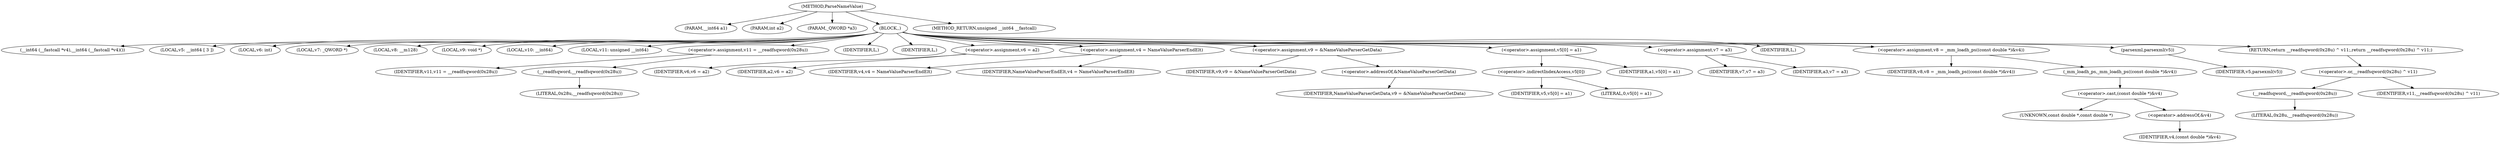 digraph ParseNameValue {  
"1000109" [label = "(METHOD,ParseNameValue)" ]
"1000110" [label = "(PARAM,__int64 a1)" ]
"1000111" [label = "(PARAM,int a2)" ]
"1000112" [label = "(PARAM,_QWORD *a3)" ]
"1000113" [label = "(BLOCK,,)" ]
"1000114" [label = "(__int64 (__fastcall *v4),__int64 (__fastcall *v4)())" ]
"1000115" [label = "(LOCAL,v5: __int64 [ 3 ])" ]
"1000116" [label = "(LOCAL,v6: int)" ]
"1000117" [label = "(LOCAL,v7: _QWORD *)" ]
"1000118" [label = "(LOCAL,v8: __m128)" ]
"1000119" [label = "(LOCAL,v9: void *)" ]
"1000120" [label = "(LOCAL,v10: __int64)" ]
"1000121" [label = "(LOCAL,v11: unsigned __int64)" ]
"1000122" [label = "(<operator>.assignment,v11 = __readfsqword(0x28u))" ]
"1000123" [label = "(IDENTIFIER,v11,v11 = __readfsqword(0x28u))" ]
"1000124" [label = "(__readfsqword,__readfsqword(0x28u))" ]
"1000125" [label = "(LITERAL,0x28u,__readfsqword(0x28u))" ]
"1000126" [label = "(IDENTIFIER,L,)" ]
"1000127" [label = "(IDENTIFIER,L,)" ]
"1000128" [label = "(<operator>.assignment,v6 = a2)" ]
"1000129" [label = "(IDENTIFIER,v6,v6 = a2)" ]
"1000130" [label = "(IDENTIFIER,a2,v6 = a2)" ]
"1000131" [label = "(<operator>.assignment,v4 = NameValueParserEndElt)" ]
"1000132" [label = "(IDENTIFIER,v4,v4 = NameValueParserEndElt)" ]
"1000133" [label = "(IDENTIFIER,NameValueParserEndElt,v4 = NameValueParserEndElt)" ]
"1000134" [label = "(<operator>.assignment,v9 = &NameValueParserGetData)" ]
"1000135" [label = "(IDENTIFIER,v9,v9 = &NameValueParserGetData)" ]
"1000136" [label = "(<operator>.addressOf,&NameValueParserGetData)" ]
"1000137" [label = "(IDENTIFIER,NameValueParserGetData,v9 = &NameValueParserGetData)" ]
"1000138" [label = "(<operator>.assignment,v5[0] = a1)" ]
"1000139" [label = "(<operator>.indirectIndexAccess,v5[0])" ]
"1000140" [label = "(IDENTIFIER,v5,v5[0] = a1)" ]
"1000141" [label = "(LITERAL,0,v5[0] = a1)" ]
"1000142" [label = "(IDENTIFIER,a1,v5[0] = a1)" ]
"1000143" [label = "(<operator>.assignment,v7 = a3)" ]
"1000144" [label = "(IDENTIFIER,v7,v7 = a3)" ]
"1000145" [label = "(IDENTIFIER,a3,v7 = a3)" ]
"1000146" [label = "(IDENTIFIER,L,)" ]
"1000147" [label = "(<operator>.assignment,v8 = _mm_loadh_ps((const double *)&v4))" ]
"1000148" [label = "(IDENTIFIER,v8,v8 = _mm_loadh_ps((const double *)&v4))" ]
"1000149" [label = "(_mm_loadh_ps,_mm_loadh_ps((const double *)&v4))" ]
"1000150" [label = "(<operator>.cast,(const double *)&v4)" ]
"1000151" [label = "(UNKNOWN,const double *,const double *)" ]
"1000152" [label = "(<operator>.addressOf,&v4)" ]
"1000153" [label = "(IDENTIFIER,v4,(const double *)&v4)" ]
"1000154" [label = "(parsexml,parsexml(v5))" ]
"1000155" [label = "(IDENTIFIER,v5,parsexml(v5))" ]
"1000156" [label = "(RETURN,return __readfsqword(0x28u) ^ v11;,return __readfsqword(0x28u) ^ v11;)" ]
"1000157" [label = "(<operator>.or,__readfsqword(0x28u) ^ v11)" ]
"1000158" [label = "(__readfsqword,__readfsqword(0x28u))" ]
"1000159" [label = "(LITERAL,0x28u,__readfsqword(0x28u))" ]
"1000160" [label = "(IDENTIFIER,v11,__readfsqword(0x28u) ^ v11)" ]
"1000161" [label = "(METHOD_RETURN,unsigned __int64 __fastcall)" ]
  "1000109" -> "1000110" 
  "1000109" -> "1000111" 
  "1000109" -> "1000112" 
  "1000109" -> "1000113" 
  "1000109" -> "1000161" 
  "1000113" -> "1000114" 
  "1000113" -> "1000115" 
  "1000113" -> "1000116" 
  "1000113" -> "1000117" 
  "1000113" -> "1000118" 
  "1000113" -> "1000119" 
  "1000113" -> "1000120" 
  "1000113" -> "1000121" 
  "1000113" -> "1000122" 
  "1000113" -> "1000126" 
  "1000113" -> "1000127" 
  "1000113" -> "1000128" 
  "1000113" -> "1000131" 
  "1000113" -> "1000134" 
  "1000113" -> "1000138" 
  "1000113" -> "1000143" 
  "1000113" -> "1000146" 
  "1000113" -> "1000147" 
  "1000113" -> "1000154" 
  "1000113" -> "1000156" 
  "1000122" -> "1000123" 
  "1000122" -> "1000124" 
  "1000124" -> "1000125" 
  "1000128" -> "1000129" 
  "1000128" -> "1000130" 
  "1000131" -> "1000132" 
  "1000131" -> "1000133" 
  "1000134" -> "1000135" 
  "1000134" -> "1000136" 
  "1000136" -> "1000137" 
  "1000138" -> "1000139" 
  "1000138" -> "1000142" 
  "1000139" -> "1000140" 
  "1000139" -> "1000141" 
  "1000143" -> "1000144" 
  "1000143" -> "1000145" 
  "1000147" -> "1000148" 
  "1000147" -> "1000149" 
  "1000149" -> "1000150" 
  "1000150" -> "1000151" 
  "1000150" -> "1000152" 
  "1000152" -> "1000153" 
  "1000154" -> "1000155" 
  "1000156" -> "1000157" 
  "1000157" -> "1000158" 
  "1000157" -> "1000160" 
  "1000158" -> "1000159" 
}
